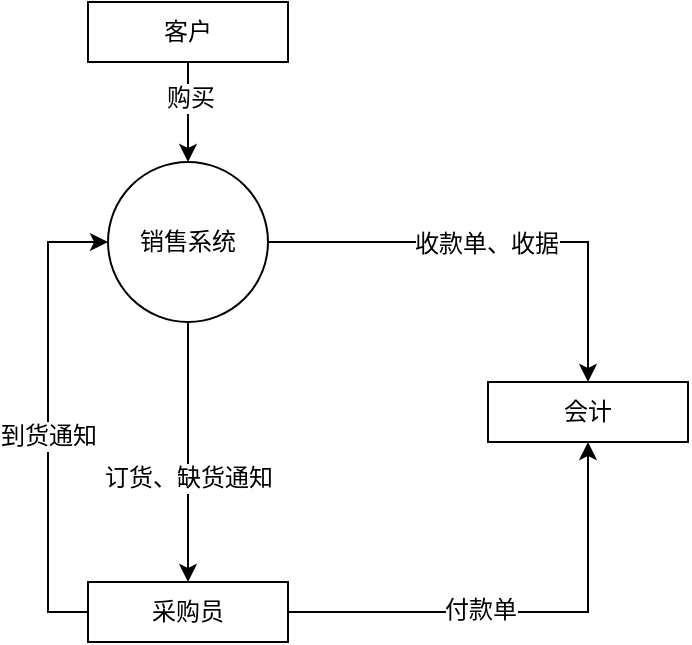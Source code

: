 <mxfile version="12.1.4" type="device" pages="1"><diagram id="AAUbvj4yjFwDYTF0_nom" name="第 1 页"><mxGraphModel dx="1008" dy="409" grid="1" gridSize="10" guides="1" tooltips="1" connect="1" arrows="1" fold="1" page="1" pageScale="1" pageWidth="827" pageHeight="1169" math="0" shadow="0"><root><mxCell id="0"/><mxCell id="1" parent="0"/><mxCell id="jbWRiwqVVe8C77-vCEOH-4" style="edgeStyle=orthogonalEdgeStyle;rounded=0;orthogonalLoop=1;jettySize=auto;html=1;entryX=0.5;entryY=0;entryDx=0;entryDy=0;exitX=1;exitY=0.5;exitDx=0;exitDy=0;" edge="1" parent="1" source="jbWRiwqVVe8C77-vCEOH-14" target="jbWRiwqVVe8C77-vCEOH-12"><mxGeometry relative="1" as="geometry"><mxPoint x="330" y="210" as="sourcePoint"/><mxPoint x="460" y="270" as="targetPoint"/></mxGeometry></mxCell><mxCell id="jbWRiwqVVe8C77-vCEOH-11" value="收款单、收据" style="text;html=1;resizable=0;points=[];align=center;verticalAlign=middle;labelBackgroundColor=#ffffff;" vertex="1" connectable="0" parent="jbWRiwqVVe8C77-vCEOH-4"><mxGeometry x="-0.056" y="-1" relative="1" as="geometry"><mxPoint as="offset"/></mxGeometry></mxCell><mxCell id="jbWRiwqVVe8C77-vCEOH-6" style="edgeStyle=orthogonalEdgeStyle;rounded=0;orthogonalLoop=1;jettySize=auto;html=1;exitX=0.5;exitY=1;exitDx=0;exitDy=0;entryX=0.5;entryY=0;entryDx=0;entryDy=0;" edge="1" parent="1" source="jbWRiwqVVe8C77-vCEOH-14" target="jbWRiwqVVe8C77-vCEOH-17"><mxGeometry relative="1" as="geometry"><mxPoint x="270" y="240" as="sourcePoint"/><mxPoint x="270" y="360" as="targetPoint"/></mxGeometry></mxCell><mxCell id="jbWRiwqVVe8C77-vCEOH-8" value="订货、缺货通知" style="text;html=1;resizable=0;points=[];align=center;verticalAlign=middle;labelBackgroundColor=#ffffff;" vertex="1" connectable="0" parent="jbWRiwqVVe8C77-vCEOH-6"><mxGeometry x="0.201" relative="1" as="geometry"><mxPoint as="offset"/></mxGeometry></mxCell><mxCell id="jbWRiwqVVe8C77-vCEOH-5" style="edgeStyle=orthogonalEdgeStyle;rounded=0;orthogonalLoop=1;jettySize=auto;html=1;exitX=1;exitY=0.5;exitDx=0;exitDy=0;entryX=0.5;entryY=1;entryDx=0;entryDy=0;" edge="1" parent="1" source="jbWRiwqVVe8C77-vCEOH-17" target="jbWRiwqVVe8C77-vCEOH-12"><mxGeometry relative="1" as="geometry"><mxPoint x="330" y="390" as="sourcePoint"/><mxPoint x="460" y="330" as="targetPoint"/></mxGeometry></mxCell><mxCell id="jbWRiwqVVe8C77-vCEOH-10" value="付款单" style="text;html=1;resizable=0;points=[];align=center;verticalAlign=middle;labelBackgroundColor=#ffffff;" vertex="1" connectable="0" parent="jbWRiwqVVe8C77-vCEOH-5"><mxGeometry x="-0.181" y="1" relative="1" as="geometry"><mxPoint as="offset"/></mxGeometry></mxCell><mxCell id="jbWRiwqVVe8C77-vCEOH-7" style="edgeStyle=orthogonalEdgeStyle;rounded=0;orthogonalLoop=1;jettySize=auto;html=1;exitX=0;exitY=0.5;exitDx=0;exitDy=0;entryX=0;entryY=0.5;entryDx=0;entryDy=0;" edge="1" parent="1" source="jbWRiwqVVe8C77-vCEOH-17" target="jbWRiwqVVe8C77-vCEOH-14"><mxGeometry relative="1" as="geometry"><mxPoint x="210" y="390" as="sourcePoint"/><mxPoint x="210" y="210" as="targetPoint"/></mxGeometry></mxCell><mxCell id="jbWRiwqVVe8C77-vCEOH-9" value="到货通知" style="text;html=1;resizable=0;points=[];align=center;verticalAlign=middle;labelBackgroundColor=#ffffff;" vertex="1" connectable="0" parent="jbWRiwqVVe8C77-vCEOH-7"><mxGeometry x="-0.081" relative="1" as="geometry"><mxPoint as="offset"/></mxGeometry></mxCell><mxCell id="jbWRiwqVVe8C77-vCEOH-12" value="会计" style="rounded=0;whiteSpace=wrap;html=1;" vertex="1" parent="1"><mxGeometry x="420" y="280" width="100" height="30" as="geometry"/></mxCell><mxCell id="jbWRiwqVVe8C77-vCEOH-14" value="销售系统" style="ellipse;whiteSpace=wrap;html=1;aspect=fixed;" vertex="1" parent="1"><mxGeometry x="230" y="170" width="80" height="80" as="geometry"/></mxCell><mxCell id="jbWRiwqVVe8C77-vCEOH-17" value="采购员" style="rounded=0;whiteSpace=wrap;html=1;" vertex="1" parent="1"><mxGeometry x="220" y="380" width="100" height="30" as="geometry"/></mxCell><mxCell id="jbWRiwqVVe8C77-vCEOH-18" value="" style="edgeStyle=orthogonalEdgeStyle;rounded=0;orthogonalLoop=1;jettySize=auto;html=1;" edge="1" parent="1" source="jbWRiwqVVe8C77-vCEOH-20"><mxGeometry relative="1" as="geometry"><mxPoint x="270" y="170" as="targetPoint"/></mxGeometry></mxCell><mxCell id="jbWRiwqVVe8C77-vCEOH-19" value="购买" style="text;html=1;resizable=0;points=[];align=center;verticalAlign=middle;labelBackgroundColor=#ffffff;" vertex="1" connectable="0" parent="jbWRiwqVVe8C77-vCEOH-18"><mxGeometry x="-0.31" y="1" relative="1" as="geometry"><mxPoint as="offset"/></mxGeometry></mxCell><mxCell id="jbWRiwqVVe8C77-vCEOH-20" value="客户" style="rounded=0;whiteSpace=wrap;html=1;" vertex="1" parent="1"><mxGeometry x="220" y="90" width="100" height="30" as="geometry"/></mxCell></root></mxGraphModel></diagram></mxfile>